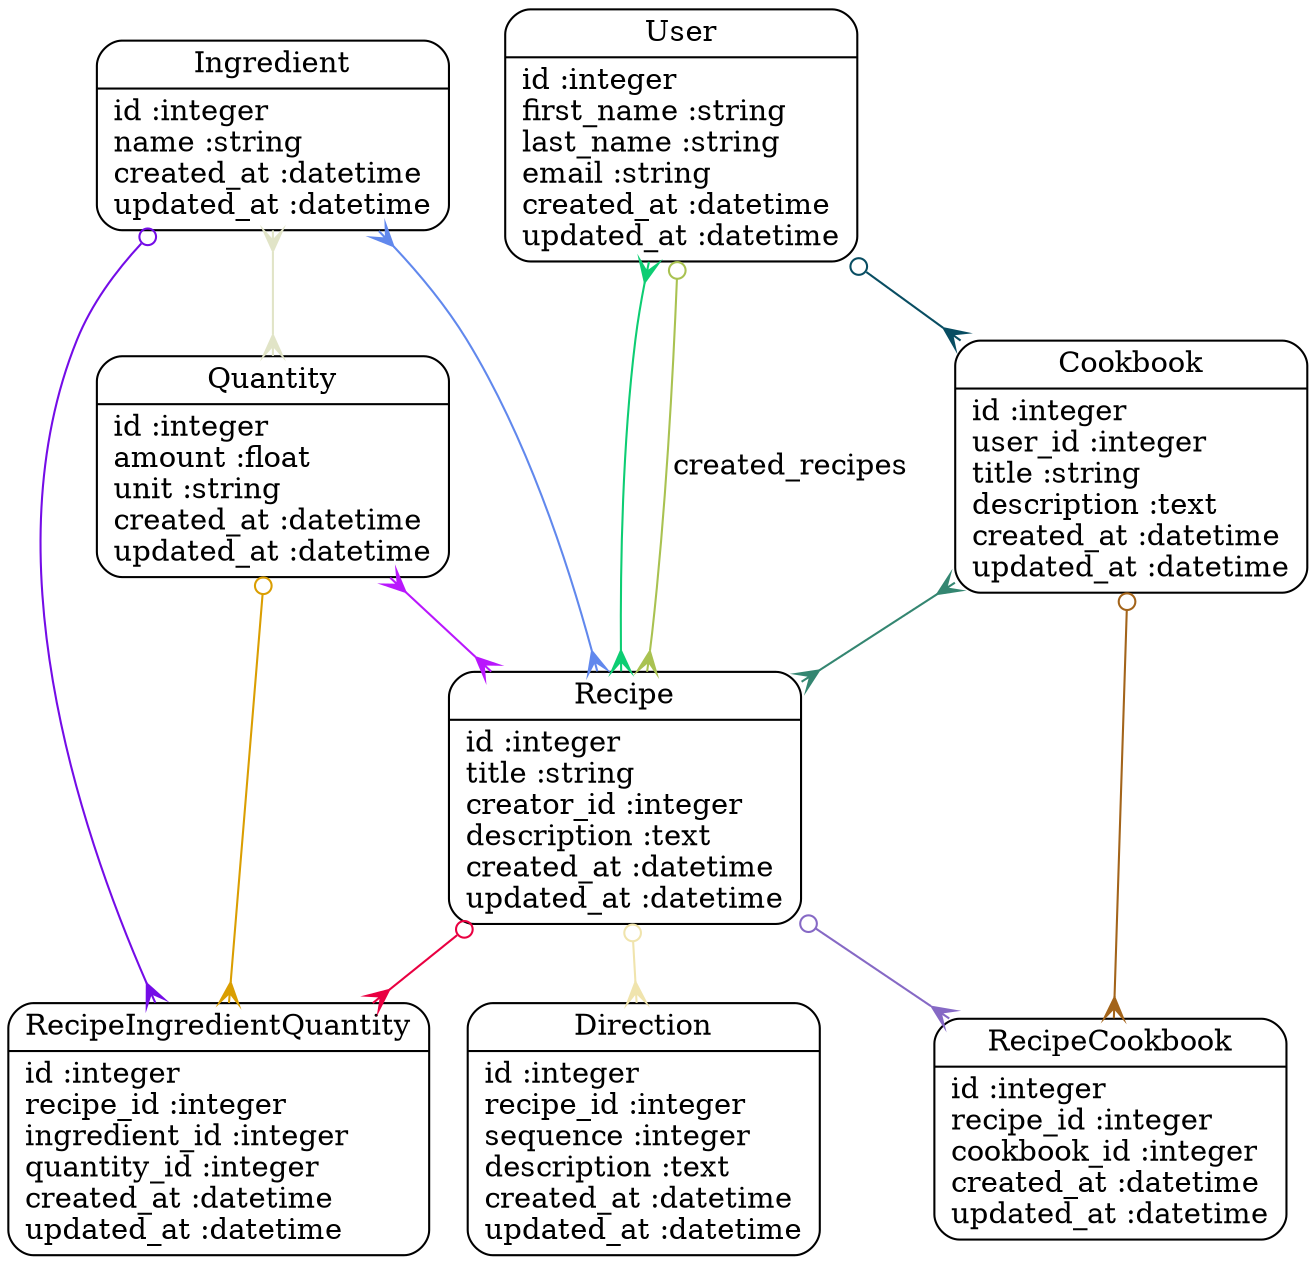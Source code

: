 digraph models_diagram {
	graph[overlap=false, splines=true]
	"Cookbook" [shape=Mrecord, label="{Cookbook|id :integer\luser_id :integer\ltitle :string\ldescription :text\lcreated_at :datetime\lupdated_at :datetime\l}"]
	"Direction" [shape=Mrecord, label="{Direction|id :integer\lrecipe_id :integer\lsequence :integer\ldescription :text\lcreated_at :datetime\lupdated_at :datetime\l}"]
	"Ingredient" [shape=Mrecord, label="{Ingredient|id :integer\lname :string\lcreated_at :datetime\lupdated_at :datetime\l}"]
	"Quantity" [shape=Mrecord, label="{Quantity|id :integer\lamount :float\lunit :string\lcreated_at :datetime\lupdated_at :datetime\l}"]
	"Recipe" [shape=Mrecord, label="{Recipe|id :integer\ltitle :string\lcreator_id :integer\ldescription :text\lcreated_at :datetime\lupdated_at :datetime\l}"]
	"RecipeCookbook" [shape=Mrecord, label="{RecipeCookbook|id :integer\lrecipe_id :integer\lcookbook_id :integer\lcreated_at :datetime\lupdated_at :datetime\l}"]
	"RecipeIngredientQuantity" [shape=Mrecord, label="{RecipeIngredientQuantity|id :integer\lrecipe_id :integer\lingredient_id :integer\lquantity_id :integer\lcreated_at :datetime\lupdated_at :datetime\l}"]
	"User" [shape=Mrecord, label="{User|id :integer\lfirst_name :string\llast_name :string\lemail :string\lcreated_at :datetime\lupdated_at :datetime\l}"]
	"Cookbook" -> "RecipeCookbook" [arrowtail=odot, arrowhead=crow, dir=both color="#A3641A"]
	"Cookbook" -> "Recipe" [arrowtail=crow, arrowhead=crow, dir=both color="#348671"]
	"Ingredient" -> "RecipeIngredientQuantity" [arrowtail=odot, arrowhead=crow, dir=both color="#740CE7"]
	"Ingredient" -> "Recipe" [arrowtail=crow, arrowhead=crow, dir=both color="#6188ED"]
	"Ingredient" -> "Quantity" [arrowtail=crow, arrowhead=crow, dir=both color="#E1E4C7"]
	"Quantity" -> "RecipeIngredientQuantity" [arrowtail=odot, arrowhead=crow, dir=both color="#DA9E01"]
	"Quantity" -> "Recipe" [arrowtail=crow, arrowhead=crow, dir=both color="#B917FD"]
	"Recipe" -> "RecipeCookbook" [arrowtail=odot, arrowhead=crow, dir=both color="#8669C5"]
	"Recipe" -> "Direction" [arrowtail=odot, arrowhead=crow, dir=both color="#F0E4AD"]
	"Recipe" -> "RecipeIngredientQuantity" [arrowtail=odot, arrowhead=crow, dir=both color="#E90041"]
	"User" -> "Cookbook" [arrowtail=odot, arrowhead=crow, dir=both color="#084D62"]
	"User" -> "Recipe" [arrowtail=crow, arrowhead=crow, dir=both color="#0DCD73"]
	"User" -> "Recipe" [label="created_recipes", arrowtail=odot, arrowhead=crow, dir=both color="#A9C251"]
}
